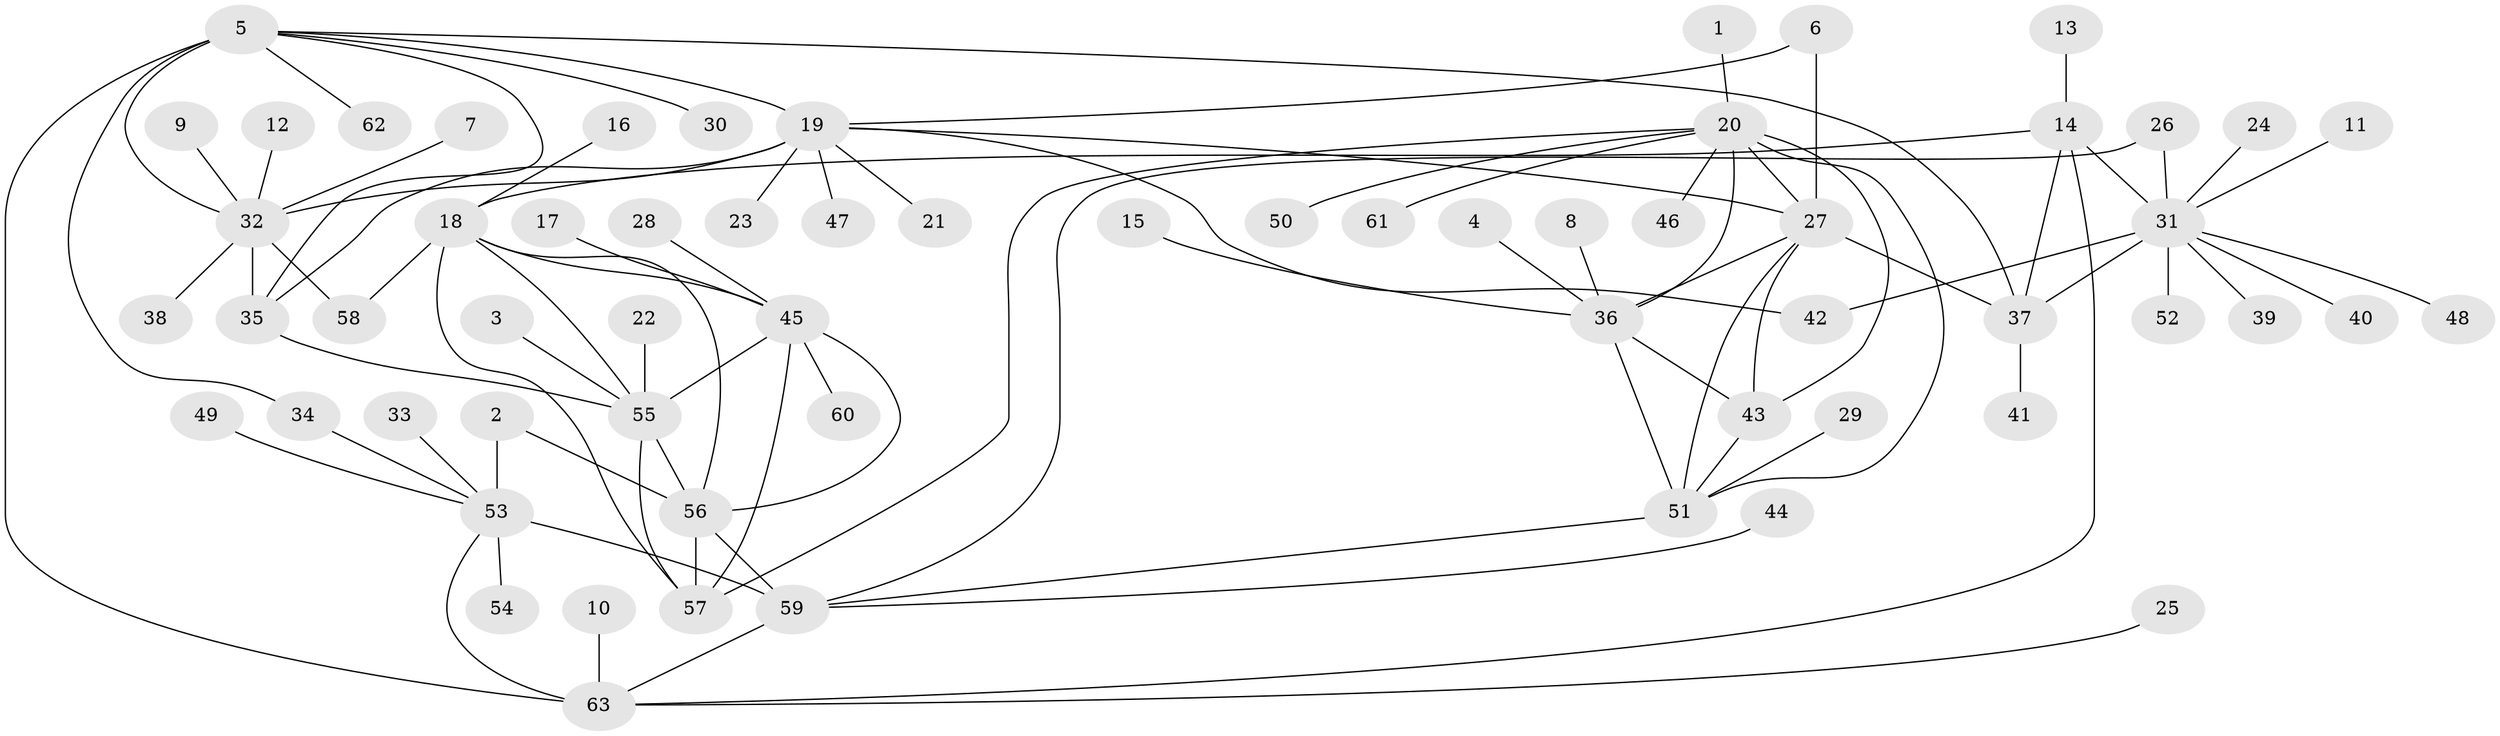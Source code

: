 // original degree distribution, {8: 0.05555555555555555, 7: 0.03968253968253968, 6: 0.031746031746031744, 12: 0.023809523809523808, 10: 0.03968253968253968, 13: 0.007936507936507936, 9: 0.031746031746031744, 11: 0.007936507936507936, 1: 0.6349206349206349, 3: 0.007936507936507936, 2: 0.11904761904761904}
// Generated by graph-tools (version 1.1) at 2025/02/03/09/25 03:02:42]
// undirected, 63 vertices, 91 edges
graph export_dot {
graph [start="1"]
  node [color=gray90,style=filled];
  1;
  2;
  3;
  4;
  5;
  6;
  7;
  8;
  9;
  10;
  11;
  12;
  13;
  14;
  15;
  16;
  17;
  18;
  19;
  20;
  21;
  22;
  23;
  24;
  25;
  26;
  27;
  28;
  29;
  30;
  31;
  32;
  33;
  34;
  35;
  36;
  37;
  38;
  39;
  40;
  41;
  42;
  43;
  44;
  45;
  46;
  47;
  48;
  49;
  50;
  51;
  52;
  53;
  54;
  55;
  56;
  57;
  58;
  59;
  60;
  61;
  62;
  63;
  1 -- 20 [weight=1.0];
  2 -- 53 [weight=1.0];
  2 -- 56 [weight=1.0];
  3 -- 55 [weight=1.0];
  4 -- 36 [weight=1.0];
  5 -- 19 [weight=1.0];
  5 -- 30 [weight=1.0];
  5 -- 32 [weight=3.0];
  5 -- 34 [weight=1.0];
  5 -- 35 [weight=1.0];
  5 -- 37 [weight=1.0];
  5 -- 62 [weight=1.0];
  5 -- 63 [weight=1.0];
  6 -- 19 [weight=1.0];
  6 -- 27 [weight=1.0];
  7 -- 32 [weight=1.0];
  8 -- 36 [weight=1.0];
  9 -- 32 [weight=1.0];
  10 -- 63 [weight=1.0];
  11 -- 31 [weight=1.0];
  12 -- 32 [weight=1.0];
  13 -- 14 [weight=1.0];
  14 -- 18 [weight=1.0];
  14 -- 31 [weight=4.0];
  14 -- 37 [weight=4.0];
  14 -- 63 [weight=1.0];
  15 -- 36 [weight=1.0];
  16 -- 18 [weight=1.0];
  17 -- 45 [weight=1.0];
  18 -- 45 [weight=2.0];
  18 -- 55 [weight=1.0];
  18 -- 56 [weight=1.0];
  18 -- 57 [weight=1.0];
  18 -- 58 [weight=1.0];
  19 -- 21 [weight=1.0];
  19 -- 23 [weight=1.0];
  19 -- 27 [weight=1.0];
  19 -- 32 [weight=3.0];
  19 -- 35 [weight=1.0];
  19 -- 42 [weight=1.0];
  19 -- 47 [weight=1.0];
  20 -- 27 [weight=2.0];
  20 -- 36 [weight=1.0];
  20 -- 43 [weight=1.0];
  20 -- 46 [weight=1.0];
  20 -- 50 [weight=1.0];
  20 -- 51 [weight=1.0];
  20 -- 57 [weight=1.0];
  20 -- 61 [weight=1.0];
  22 -- 55 [weight=1.0];
  24 -- 31 [weight=1.0];
  25 -- 63 [weight=1.0];
  26 -- 31 [weight=1.0];
  26 -- 59 [weight=1.0];
  27 -- 36 [weight=2.0];
  27 -- 37 [weight=1.0];
  27 -- 43 [weight=2.0];
  27 -- 51 [weight=2.0];
  28 -- 45 [weight=1.0];
  29 -- 51 [weight=1.0];
  31 -- 37 [weight=4.0];
  31 -- 39 [weight=1.0];
  31 -- 40 [weight=1.0];
  31 -- 42 [weight=1.0];
  31 -- 48 [weight=1.0];
  31 -- 52 [weight=1.0];
  32 -- 35 [weight=3.0];
  32 -- 38 [weight=1.0];
  32 -- 58 [weight=1.0];
  33 -- 53 [weight=1.0];
  34 -- 53 [weight=1.0];
  35 -- 55 [weight=1.0];
  36 -- 43 [weight=1.0];
  36 -- 51 [weight=1.0];
  37 -- 41 [weight=1.0];
  43 -- 51 [weight=1.0];
  44 -- 59 [weight=1.0];
  45 -- 55 [weight=2.0];
  45 -- 56 [weight=2.0];
  45 -- 57 [weight=2.0];
  45 -- 60 [weight=1.0];
  49 -- 53 [weight=1.0];
  51 -- 59 [weight=1.0];
  53 -- 54 [weight=1.0];
  53 -- 59 [weight=6.0];
  53 -- 63 [weight=3.0];
  55 -- 56 [weight=1.0];
  55 -- 57 [weight=1.0];
  56 -- 57 [weight=1.0];
  56 -- 59 [weight=1.0];
  59 -- 63 [weight=2.0];
}
